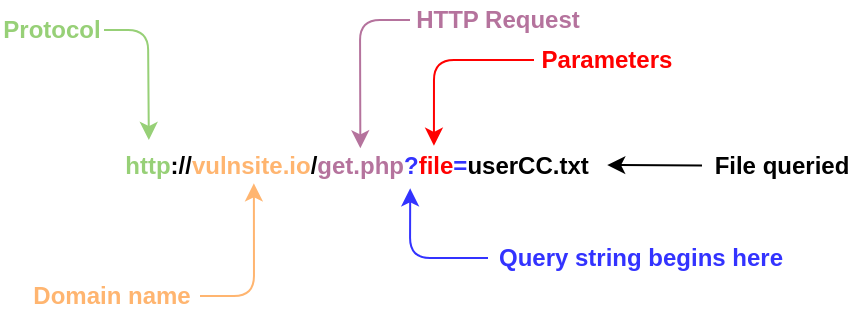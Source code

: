 <mxfile version="14.9.5" type="device"><diagram id="3WF4x02SEmUpZS1duTeY" name="Page-1"><mxGraphModel dx="500" dy="311" grid="0" gridSize="10" guides="1" tooltips="1" connect="1" arrows="1" fold="1" page="1" pageScale="1" pageWidth="850" pageHeight="1100" math="0" shadow="0"><root><mxCell id="0"/><mxCell id="1" parent="0"/><mxCell id="4iNJNsEuzkZJ1Co0YWVs-1" value="&lt;span&gt;&lt;font color=&quot;#97d077&quot;&gt;http&lt;/font&gt;://&lt;font color=&quot;#ffb570&quot;&gt;vulnsite.io&lt;/font&gt;/&lt;font color=&quot;#b5739d&quot;&gt;get.php&lt;/font&gt;&lt;font color=&quot;#3333ff&quot;&gt;?&lt;/font&gt;&lt;font color=&quot;#ff0000&quot;&gt;file&lt;/font&gt;&lt;font color=&quot;#3333ff&quot;&gt;=&lt;/font&gt;userCC.txt&lt;/span&gt;" style="text;html=1;align=center;verticalAlign=middle;resizable=0;points=[];autosize=1;strokeColor=none;fontStyle=1" vertex="1" parent="1"><mxGeometry x="246" y="241" width="242" height="18" as="geometry"/></mxCell><mxCell id="4iNJNsEuzkZJ1Co0YWVs-2" value="" style="endArrow=classic;html=1;strokeColor=#3333FF;entryX=0.612;entryY=1.121;entryDx=0;entryDy=0;entryPerimeter=0;fontStyle=1" edge="1" parent="1" source="4iNJNsEuzkZJ1Co0YWVs-4" target="4iNJNsEuzkZJ1Co0YWVs-1"><mxGeometry width="50" height="50" relative="1" as="geometry"><mxPoint x="447" y="301" as="sourcePoint"/><mxPoint x="397" y="258" as="targetPoint"/><Array as="points"><mxPoint x="394" y="296"/></Array></mxGeometry></mxCell><mxCell id="4iNJNsEuzkZJ1Co0YWVs-4" value="&lt;font color=&quot;#3333ff&quot;&gt;Query string begins here&lt;/font&gt;" style="text;html=1;align=center;verticalAlign=middle;resizable=0;points=[];autosize=1;strokeColor=none;fontStyle=1" vertex="1" parent="1"><mxGeometry x="433" y="287" width="152" height="18" as="geometry"/></mxCell><mxCell id="4iNJNsEuzkZJ1Co0YWVs-5" value="" style="endArrow=classic;html=1;strokeColor=#FF0000;entryX=0.661;entryY=-0.062;entryDx=0;entryDy=0;entryPerimeter=0;exitX=0;exitY=0.5;exitDx=0;exitDy=0;fontStyle=1" edge="1" parent="1" source="4iNJNsEuzkZJ1Co0YWVs-6" target="4iNJNsEuzkZJ1Co0YWVs-1"><mxGeometry width="50" height="50" relative="1" as="geometry"><mxPoint x="452" y="197" as="sourcePoint"/><mxPoint x="448" y="311" as="targetPoint"/><Array as="points"><mxPoint x="406" y="197"/></Array></mxGeometry></mxCell><mxCell id="4iNJNsEuzkZJ1Co0YWVs-6" value="&lt;font color=&quot;#ff0000&quot;&gt;Parameters&lt;br&gt;&lt;/font&gt;" style="text;html=1;strokeColor=none;fillColor=none;align=center;verticalAlign=middle;whiteSpace=wrap;rounded=0;fontStyle=1" vertex="1" parent="1"><mxGeometry x="456" y="187" width="73" height="20" as="geometry"/></mxCell><mxCell id="4iNJNsEuzkZJ1Co0YWVs-8" value="" style="endArrow=classic;html=1;entryX=1.019;entryY=0.473;entryDx=0;entryDy=0;entryPerimeter=0;fontStyle=1" edge="1" parent="1" source="4iNJNsEuzkZJ1Co0YWVs-9" target="4iNJNsEuzkZJ1Co0YWVs-1"><mxGeometry width="50" height="50" relative="1" as="geometry"><mxPoint x="493" y="249" as="sourcePoint"/><mxPoint x="549" y="249" as="targetPoint"/></mxGeometry></mxCell><mxCell id="4iNJNsEuzkZJ1Co0YWVs-9" value="File queried" style="text;html=1;strokeColor=none;fillColor=none;align=center;verticalAlign=middle;whiteSpace=wrap;rounded=0;fontStyle=1" vertex="1" parent="1"><mxGeometry x="540" y="240" width="80" height="20" as="geometry"/></mxCell><mxCell id="4iNJNsEuzkZJ1Co0YWVs-10" value="" style="endArrow=classic;html=1;entryX=0.072;entryY=-0.222;entryDx=0;entryDy=0;entryPerimeter=0;strokeColor=#97D077;exitX=1;exitY=0.5;exitDx=0;exitDy=0;fontStyle=1" edge="1" parent="1" source="4iNJNsEuzkZJ1Co0YWVs-16" target="4iNJNsEuzkZJ1Co0YWVs-1"><mxGeometry width="50" height="50" relative="1" as="geometry"><mxPoint x="231" y="182" as="sourcePoint"/><mxPoint x="448" y="304" as="targetPoint"/><Array as="points"><mxPoint x="263" y="182"/></Array></mxGeometry></mxCell><mxCell id="4iNJNsEuzkZJ1Co0YWVs-11" value="" style="endArrow=classic;html=1;entryX=0.289;entryY=0.982;entryDx=0;entryDy=0;entryPerimeter=0;strokeColor=#FFB570;exitX=1;exitY=0.5;exitDx=0;exitDy=0;fontStyle=1" edge="1" parent="1" source="4iNJNsEuzkZJ1Co0YWVs-14" target="4iNJNsEuzkZJ1Co0YWVs-1"><mxGeometry width="50" height="50" relative="1" as="geometry"><mxPoint x="258" y="315" as="sourcePoint"/><mxPoint x="448" y="304" as="targetPoint"/><Array as="points"><mxPoint x="316" y="315"/></Array></mxGeometry></mxCell><mxCell id="4iNJNsEuzkZJ1Co0YWVs-12" value="" style="endArrow=classic;html=1;entryX=0.509;entryY=0.01;entryDx=0;entryDy=0;entryPerimeter=0;exitX=0;exitY=0.5;exitDx=0;exitDy=0;strokeColor=#B5739D;fontStyle=1" edge="1" parent="1" source="4iNJNsEuzkZJ1Co0YWVs-13" target="4iNJNsEuzkZJ1Co0YWVs-1"><mxGeometry width="50" height="50" relative="1" as="geometry"><mxPoint x="406" y="187" as="sourcePoint"/><mxPoint x="337" y="130" as="targetPoint"/><Array as="points"><mxPoint x="369" y="177"/></Array></mxGeometry></mxCell><mxCell id="4iNJNsEuzkZJ1Co0YWVs-13" value="&lt;font color=&quot;#b5739d&quot;&gt;HTTP Request&lt;/font&gt;" style="text;html=1;strokeColor=none;fillColor=none;align=center;verticalAlign=middle;whiteSpace=wrap;rounded=0;fontStyle=1" vertex="1" parent="1"><mxGeometry x="394" y="167" width="88" height="20" as="geometry"/></mxCell><mxCell id="4iNJNsEuzkZJ1Co0YWVs-14" value="&lt;font color=&quot;#ffb570&quot;&gt;Domain name&lt;/font&gt;" style="text;html=1;strokeColor=none;fillColor=none;align=center;verticalAlign=middle;whiteSpace=wrap;rounded=0;fontStyle=1" vertex="1" parent="1"><mxGeometry x="201" y="305" width="88" height="20" as="geometry"/></mxCell><mxCell id="4iNJNsEuzkZJ1Co0YWVs-16" value="&lt;font color=&quot;#97d077&quot;&gt;Protocol&lt;/font&gt;" style="text;html=1;strokeColor=none;fillColor=none;align=center;verticalAlign=middle;whiteSpace=wrap;rounded=0;fontStyle=1" vertex="1" parent="1"><mxGeometry x="189" y="172" width="52" height="20" as="geometry"/></mxCell></root></mxGraphModel></diagram></mxfile>